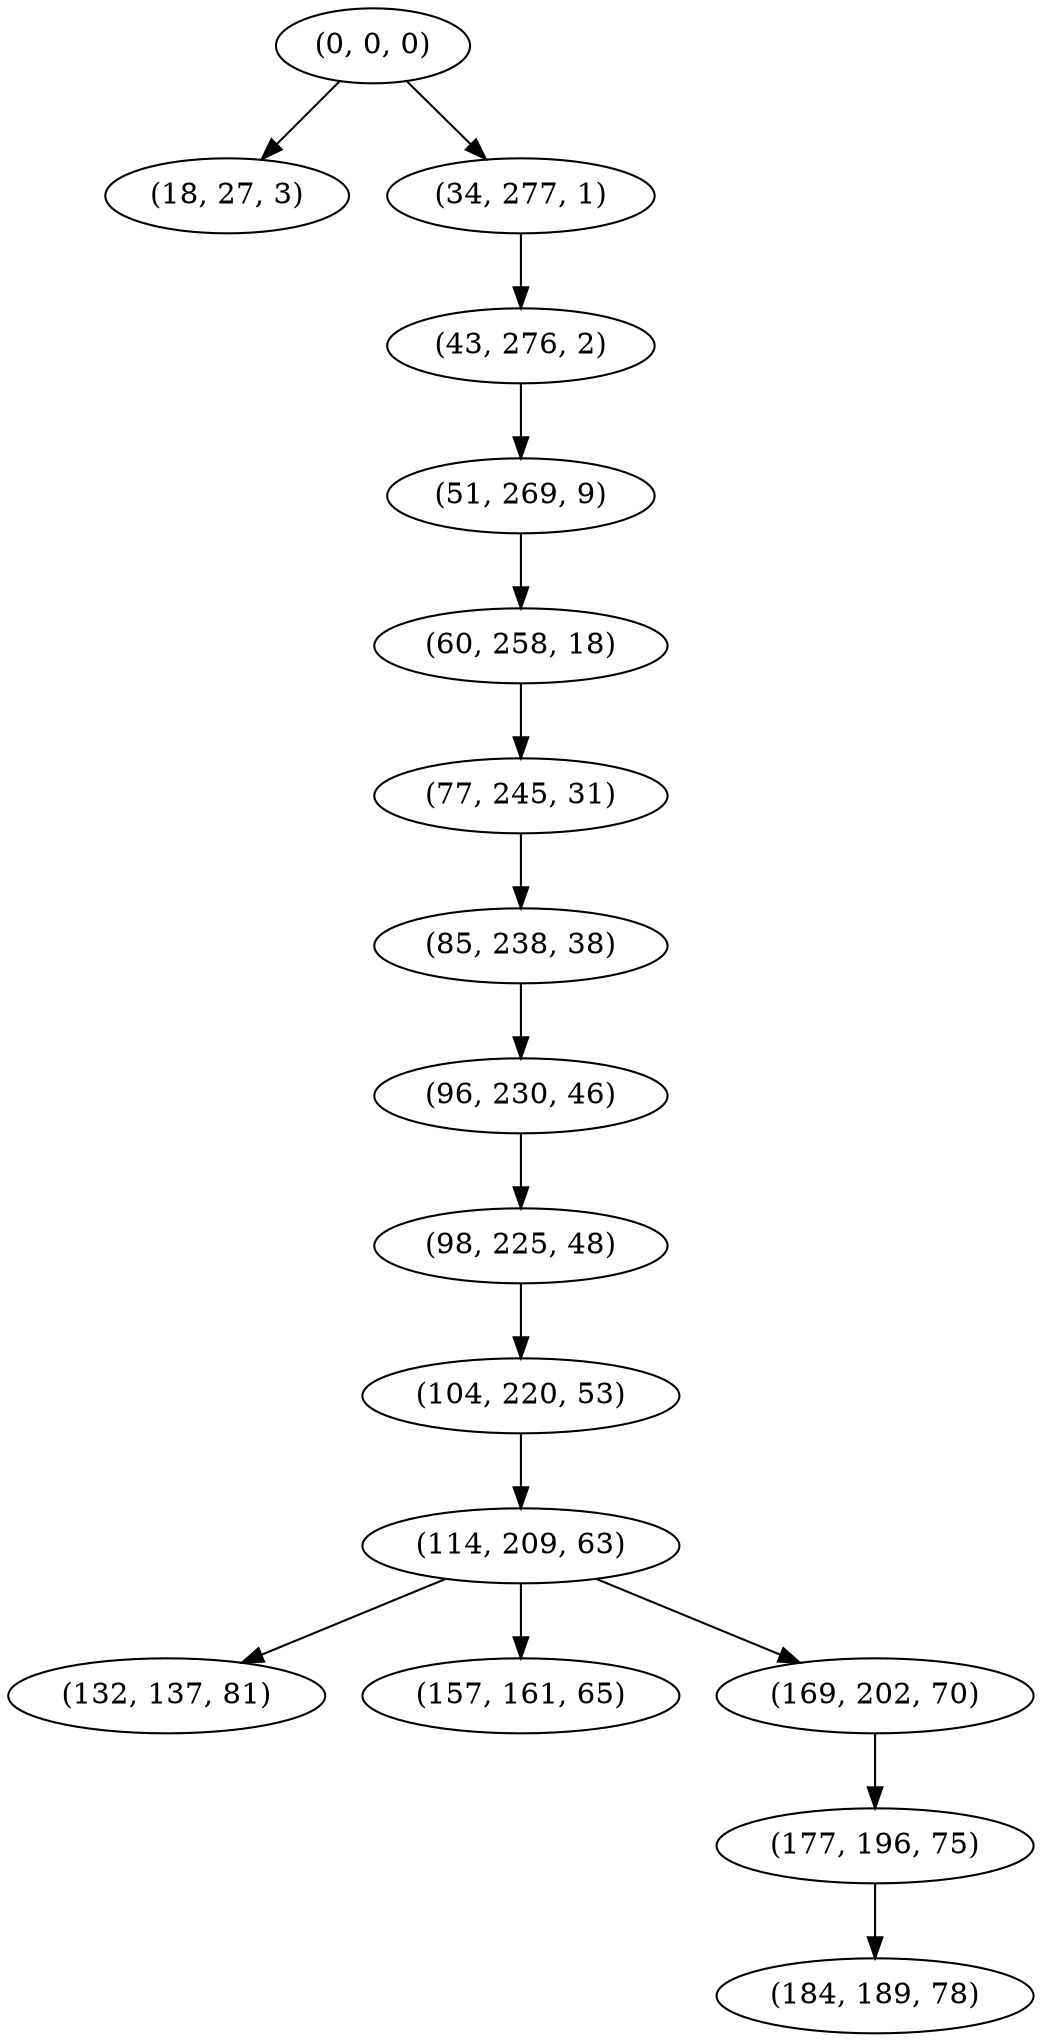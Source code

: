 digraph tree {
    "(0, 0, 0)";
    "(18, 27, 3)";
    "(34, 277, 1)";
    "(43, 276, 2)";
    "(51, 269, 9)";
    "(60, 258, 18)";
    "(77, 245, 31)";
    "(85, 238, 38)";
    "(96, 230, 46)";
    "(98, 225, 48)";
    "(104, 220, 53)";
    "(114, 209, 63)";
    "(132, 137, 81)";
    "(157, 161, 65)";
    "(169, 202, 70)";
    "(177, 196, 75)";
    "(184, 189, 78)";
    "(0, 0, 0)" -> "(18, 27, 3)";
    "(0, 0, 0)" -> "(34, 277, 1)";
    "(34, 277, 1)" -> "(43, 276, 2)";
    "(43, 276, 2)" -> "(51, 269, 9)";
    "(51, 269, 9)" -> "(60, 258, 18)";
    "(60, 258, 18)" -> "(77, 245, 31)";
    "(77, 245, 31)" -> "(85, 238, 38)";
    "(85, 238, 38)" -> "(96, 230, 46)";
    "(96, 230, 46)" -> "(98, 225, 48)";
    "(98, 225, 48)" -> "(104, 220, 53)";
    "(104, 220, 53)" -> "(114, 209, 63)";
    "(114, 209, 63)" -> "(132, 137, 81)";
    "(114, 209, 63)" -> "(157, 161, 65)";
    "(114, 209, 63)" -> "(169, 202, 70)";
    "(169, 202, 70)" -> "(177, 196, 75)";
    "(177, 196, 75)" -> "(184, 189, 78)";
}

